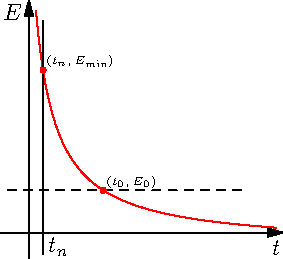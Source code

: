 import graph;
size(5cm,0);

real labelSize = 6;
real f(real x) {return 1/(x + 0.2) - 0.2;};

draw(graph(f,0.1,3.5),red);
axes("$t$","$E$",Arrow);

pair L1 = (0.2,-0.3), L2 = (0.2,3), Tn = (0.2,0);
pair intersectP = (0.2,2.3),intersectP2 = (1.05,0.6);

draw(L1--L2);
dot(intersectP,red);
label("$(t_n,E_{\min})$",intersectP,NE,fontsize(labelSize));
label("$t_n$",Tn,SE);

pair RL1 = (-0.3,0.6), RR1 = (3,0.6);
draw(RL1--RR1,dashed);
dot(intersectP2,red);
label("$(t_0, E_0)$",intersectP2,NE,fontsize(labelSize));
